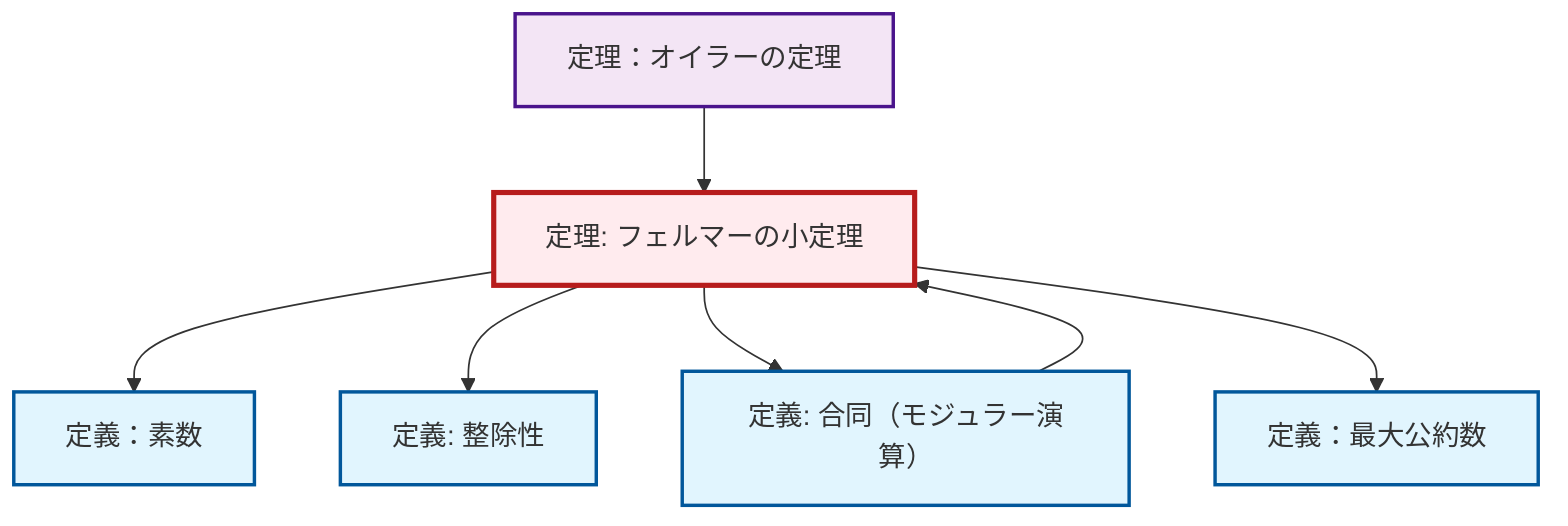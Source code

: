 graph TD
    classDef definition fill:#e1f5fe,stroke:#01579b,stroke-width:2px
    classDef theorem fill:#f3e5f5,stroke:#4a148c,stroke-width:2px
    classDef axiom fill:#fff3e0,stroke:#e65100,stroke-width:2px
    classDef example fill:#e8f5e9,stroke:#1b5e20,stroke-width:2px
    classDef current fill:#ffebee,stroke:#b71c1c,stroke-width:3px
    def-gcd["定義：最大公約数"]:::definition
    thm-euler["定理：オイラーの定理"]:::theorem
    thm-fermat-little["定理: フェルマーの小定理"]:::theorem
    def-prime["定義：素数"]:::definition
    def-congruence["定義: 合同（モジュラー演算）"]:::definition
    def-divisibility["定義: 整除性"]:::definition
    thm-fermat-little --> def-prime
    thm-fermat-little --> def-divisibility
    thm-fermat-little --> def-congruence
    thm-fermat-little --> def-gcd
    def-congruence --> thm-fermat-little
    thm-euler --> thm-fermat-little
    class thm-fermat-little current